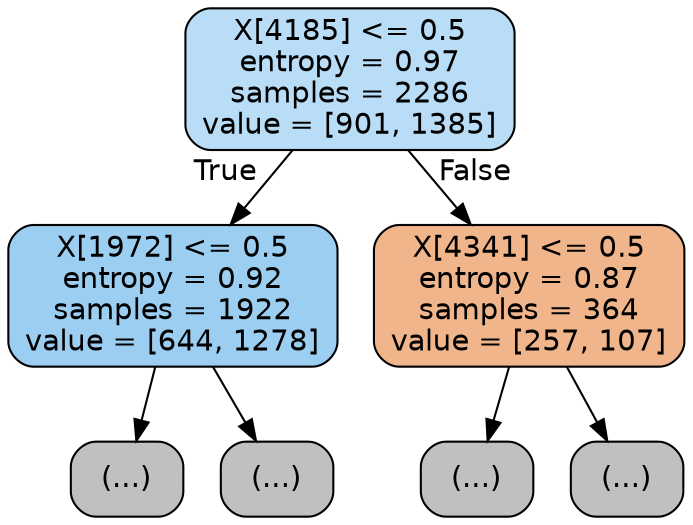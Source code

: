 digraph Tree {
node [shape=box, style="filled, rounded", color="black", fontname=helvetica] ;
edge [fontname=helvetica] ;
0 [label="X[4185] <= 0.5\nentropy = 0.97\nsamples = 2286\nvalue = [901, 1385]", fillcolor="#399de559"] ;
1 [label="X[1972] <= 0.5\nentropy = 0.92\nsamples = 1922\nvalue = [644, 1278]", fillcolor="#399de57f"] ;
0 -> 1 [labeldistance=2.5, labelangle=45, headlabel="True"] ;
2 [label="(...)", fillcolor="#C0C0C0"] ;
1 -> 2 ;
183 [label="(...)", fillcolor="#C0C0C0"] ;
1 -> 183 ;
206 [label="X[4341] <= 0.5\nentropy = 0.87\nsamples = 364\nvalue = [257, 107]", fillcolor="#e5813995"] ;
0 -> 206 [labeldistance=2.5, labelangle=-45, headlabel="False"] ;
207 [label="(...)", fillcolor="#C0C0C0"] ;
206 -> 207 ;
280 [label="(...)", fillcolor="#C0C0C0"] ;
206 -> 280 ;
}
